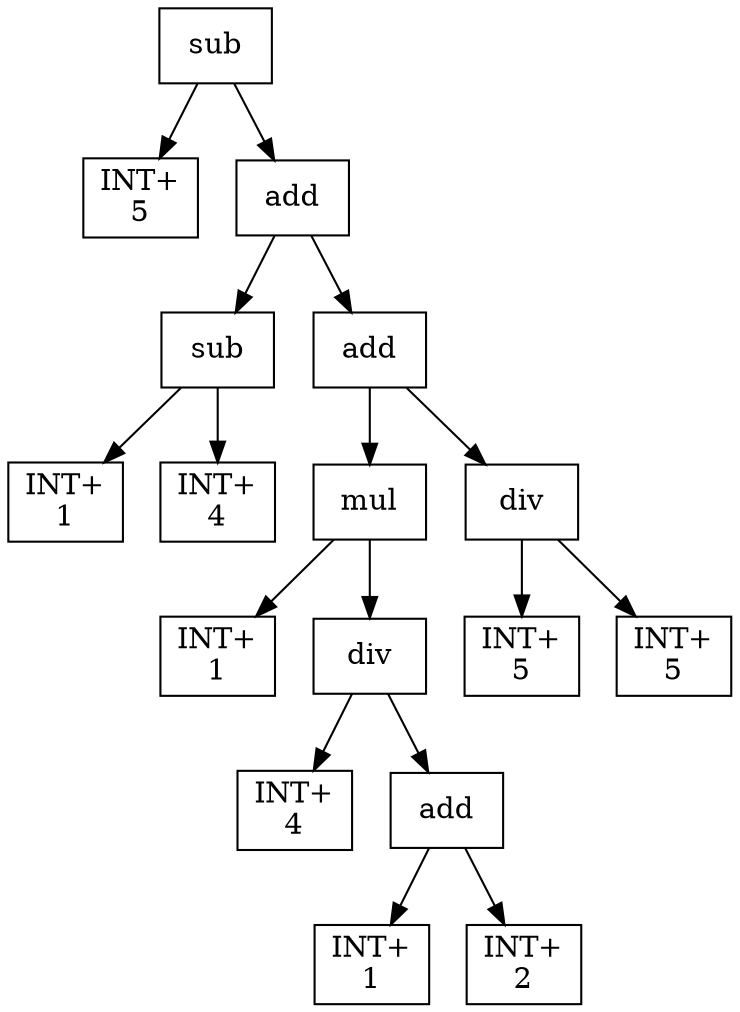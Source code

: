 digraph expr {
  node [shape=box];
  n1 [label="sub"];
  n2 [label="INT+\n5"];
  n3 [label="add"];
  n4 [label="sub"];
  n5 [label="INT+\n1"];
  n6 [label="INT+\n4"];
  n4 -> n5;
  n4 -> n6;
  n7 [label="add"];
  n8 [label="mul"];
  n9 [label="INT+\n1"];
  n10 [label="div"];
  n11 [label="INT+\n4"];
  n12 [label="add"];
  n13 [label="INT+\n1"];
  n14 [label="INT+\n2"];
  n12 -> n13;
  n12 -> n14;
  n10 -> n11;
  n10 -> n12;
  n8 -> n9;
  n8 -> n10;
  n15 [label="div"];
  n16 [label="INT+\n5"];
  n17 [label="INT+\n5"];
  n15 -> n16;
  n15 -> n17;
  n7 -> n8;
  n7 -> n15;
  n3 -> n4;
  n3 -> n7;
  n1 -> n2;
  n1 -> n3;
}